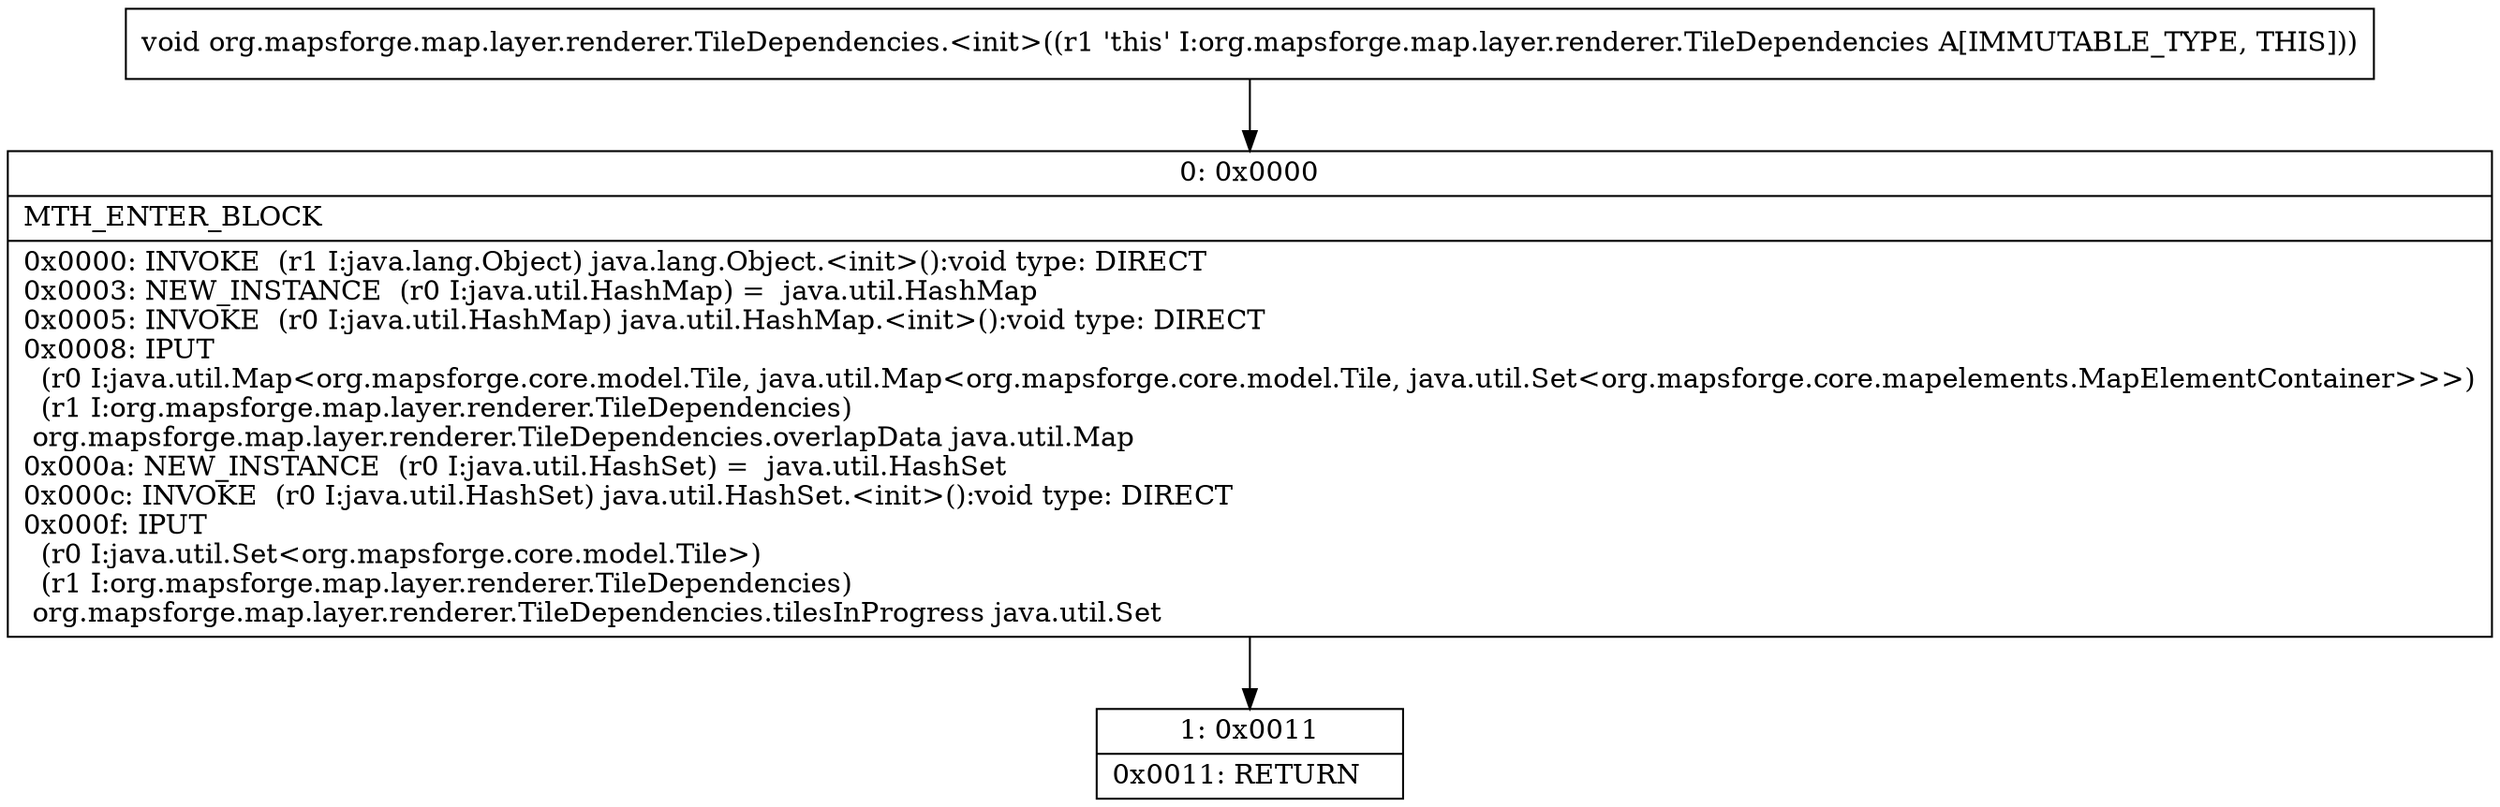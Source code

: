 digraph "CFG fororg.mapsforge.map.layer.renderer.TileDependencies.\<init\>()V" {
Node_0 [shape=record,label="{0\:\ 0x0000|MTH_ENTER_BLOCK\l|0x0000: INVOKE  (r1 I:java.lang.Object) java.lang.Object.\<init\>():void type: DIRECT \l0x0003: NEW_INSTANCE  (r0 I:java.util.HashMap) =  java.util.HashMap \l0x0005: INVOKE  (r0 I:java.util.HashMap) java.util.HashMap.\<init\>():void type: DIRECT \l0x0008: IPUT  \l  (r0 I:java.util.Map\<org.mapsforge.core.model.Tile, java.util.Map\<org.mapsforge.core.model.Tile, java.util.Set\<org.mapsforge.core.mapelements.MapElementContainer\>\>\>)\l  (r1 I:org.mapsforge.map.layer.renderer.TileDependencies)\l org.mapsforge.map.layer.renderer.TileDependencies.overlapData java.util.Map \l0x000a: NEW_INSTANCE  (r0 I:java.util.HashSet) =  java.util.HashSet \l0x000c: INVOKE  (r0 I:java.util.HashSet) java.util.HashSet.\<init\>():void type: DIRECT \l0x000f: IPUT  \l  (r0 I:java.util.Set\<org.mapsforge.core.model.Tile\>)\l  (r1 I:org.mapsforge.map.layer.renderer.TileDependencies)\l org.mapsforge.map.layer.renderer.TileDependencies.tilesInProgress java.util.Set \l}"];
Node_1 [shape=record,label="{1\:\ 0x0011|0x0011: RETURN   \l}"];
MethodNode[shape=record,label="{void org.mapsforge.map.layer.renderer.TileDependencies.\<init\>((r1 'this' I:org.mapsforge.map.layer.renderer.TileDependencies A[IMMUTABLE_TYPE, THIS])) }"];
MethodNode -> Node_0;
Node_0 -> Node_1;
}

